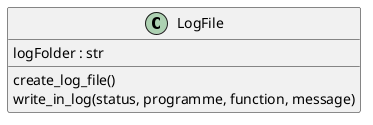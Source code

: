 @startuml classes_pingpy_debug
set namespaceSeparator none
class "LogFile" as pingpy.debug.logFile.LogFile {
  logFolder : str
  create_log_file()
  write_in_log(status, programme, function, message)
}
@enduml
